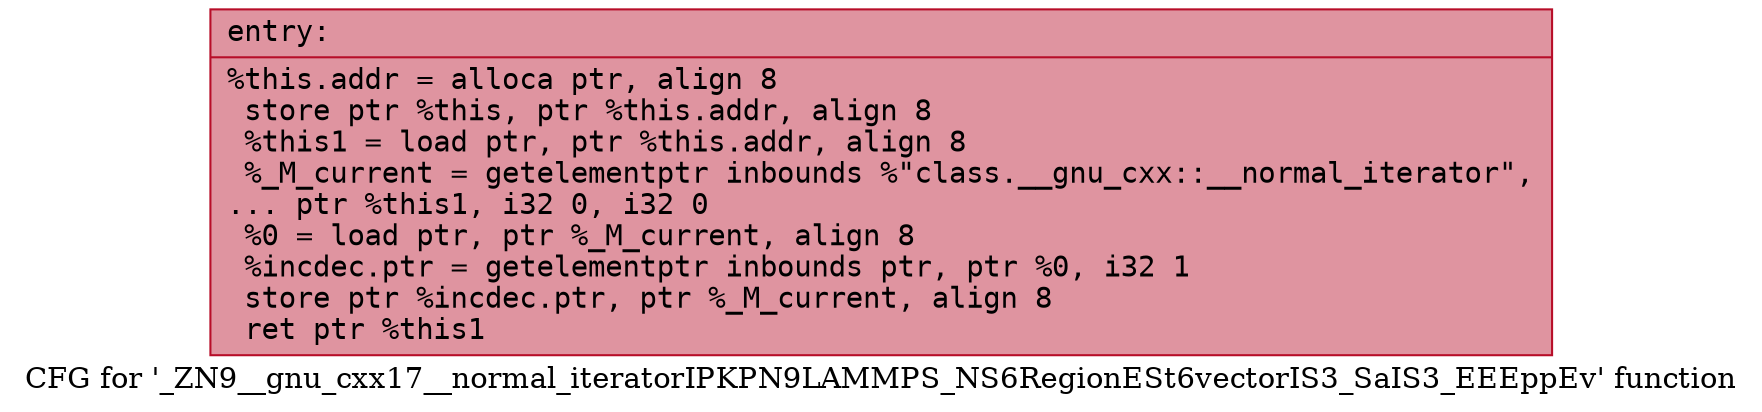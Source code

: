 digraph "CFG for '_ZN9__gnu_cxx17__normal_iteratorIPKPN9LAMMPS_NS6RegionESt6vectorIS3_SaIS3_EEEppEv' function" {
	label="CFG for '_ZN9__gnu_cxx17__normal_iteratorIPKPN9LAMMPS_NS6RegionESt6vectorIS3_SaIS3_EEEppEv' function";

	Node0x562846696a60 [shape=record,color="#b70d28ff", style=filled, fillcolor="#b70d2870" fontname="Courier",label="{entry:\l|  %this.addr = alloca ptr, align 8\l  store ptr %this, ptr %this.addr, align 8\l  %this1 = load ptr, ptr %this.addr, align 8\l  %_M_current = getelementptr inbounds %\"class.__gnu_cxx::__normal_iterator\",\l... ptr %this1, i32 0, i32 0\l  %0 = load ptr, ptr %_M_current, align 8\l  %incdec.ptr = getelementptr inbounds ptr, ptr %0, i32 1\l  store ptr %incdec.ptr, ptr %_M_current, align 8\l  ret ptr %this1\l}"];
}
